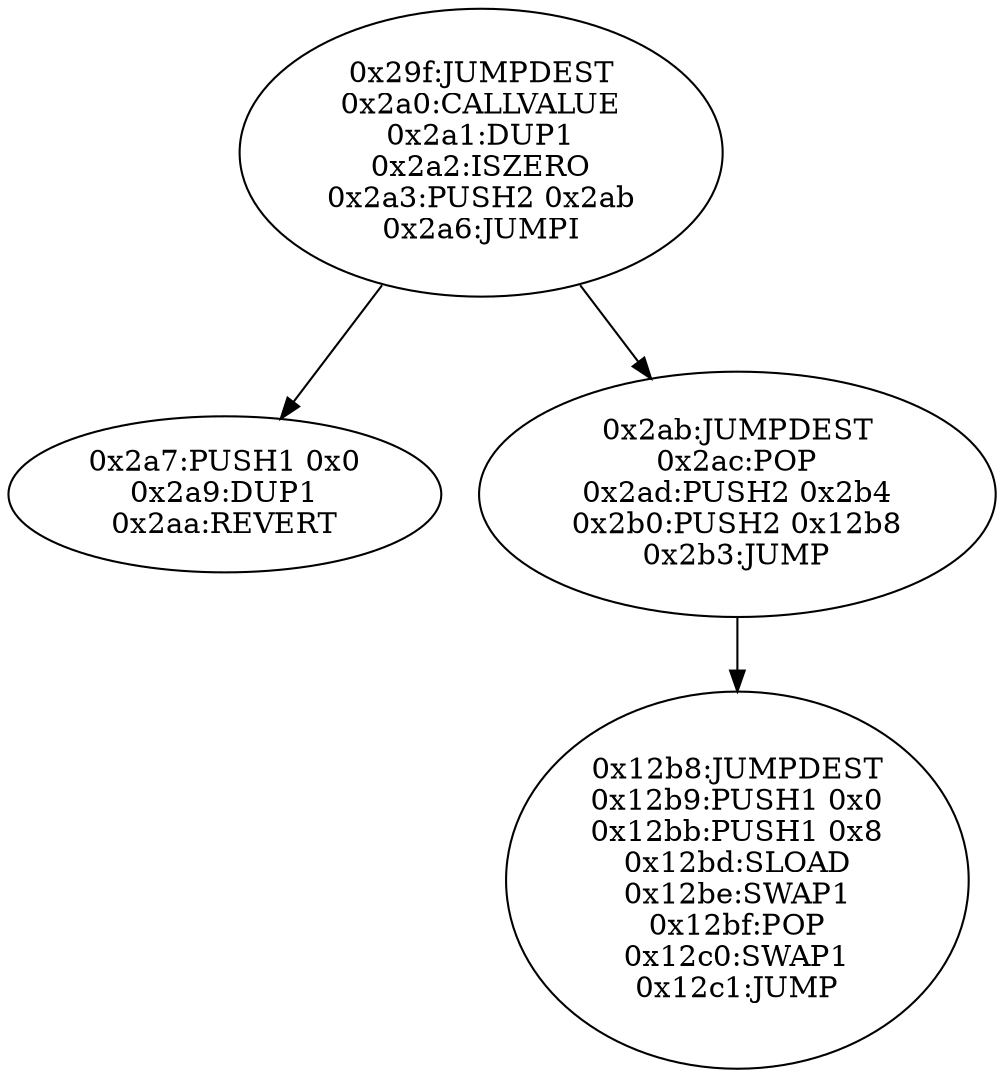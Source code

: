 digraph{
671[label="0x29f:JUMPDEST
0x2a0:CALLVALUE
0x2a1:DUP1
0x2a2:ISZERO
0x2a3:PUSH2 0x2ab
0x2a6:JUMPI"]
671 -> 679
671 -> 683
679[label="0x2a7:PUSH1 0x0
0x2a9:DUP1
0x2aa:REVERT"]
683[label="0x2ab:JUMPDEST
0x2ac:POP
0x2ad:PUSH2 0x2b4
0x2b0:PUSH2 0x12b8
0x2b3:JUMP"]
683 -> 4792
4792[label="0x12b8:JUMPDEST
0x12b9:PUSH1 0x0
0x12bb:PUSH1 0x8
0x12bd:SLOAD
0x12be:SWAP1
0x12bf:POP
0x12c0:SWAP1
0x12c1:JUMP"]

}